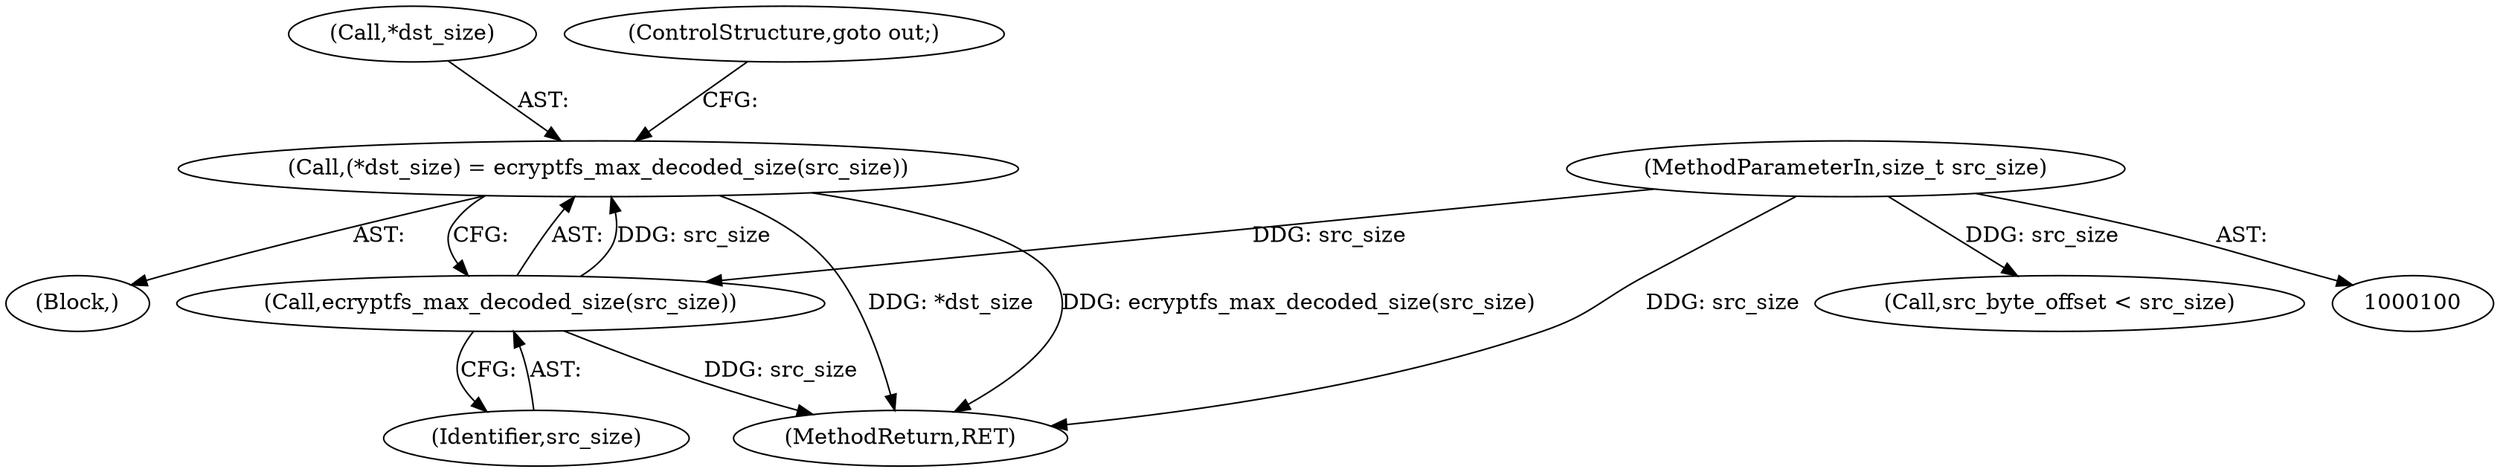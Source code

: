digraph "0_linux_942080643bce061c3dd9d5718d3b745dcb39a8bc@pointer" {
"1000123" [label="(Call,(*dst_size) = ecryptfs_max_decoded_size(src_size))"];
"1000126" [label="(Call,ecryptfs_max_decoded_size(src_size))"];
"1000104" [label="(MethodParameterIn,size_t src_size)"];
"1000130" [label="(Call,src_byte_offset < src_size)"];
"1000124" [label="(Call,*dst_size)"];
"1000122" [label="(Block,)"];
"1000128" [label="(ControlStructure,goto out;)"];
"1000123" [label="(Call,(*dst_size) = ecryptfs_max_decoded_size(src_size))"];
"1000220" [label="(MethodReturn,RET)"];
"1000104" [label="(MethodParameterIn,size_t src_size)"];
"1000127" [label="(Identifier,src_size)"];
"1000126" [label="(Call,ecryptfs_max_decoded_size(src_size))"];
"1000123" -> "1000122"  [label="AST: "];
"1000123" -> "1000126"  [label="CFG: "];
"1000124" -> "1000123"  [label="AST: "];
"1000126" -> "1000123"  [label="AST: "];
"1000128" -> "1000123"  [label="CFG: "];
"1000123" -> "1000220"  [label="DDG: ecryptfs_max_decoded_size(src_size)"];
"1000123" -> "1000220"  [label="DDG: *dst_size"];
"1000126" -> "1000123"  [label="DDG: src_size"];
"1000126" -> "1000127"  [label="CFG: "];
"1000127" -> "1000126"  [label="AST: "];
"1000126" -> "1000220"  [label="DDG: src_size"];
"1000104" -> "1000126"  [label="DDG: src_size"];
"1000104" -> "1000100"  [label="AST: "];
"1000104" -> "1000220"  [label="DDG: src_size"];
"1000104" -> "1000130"  [label="DDG: src_size"];
}

